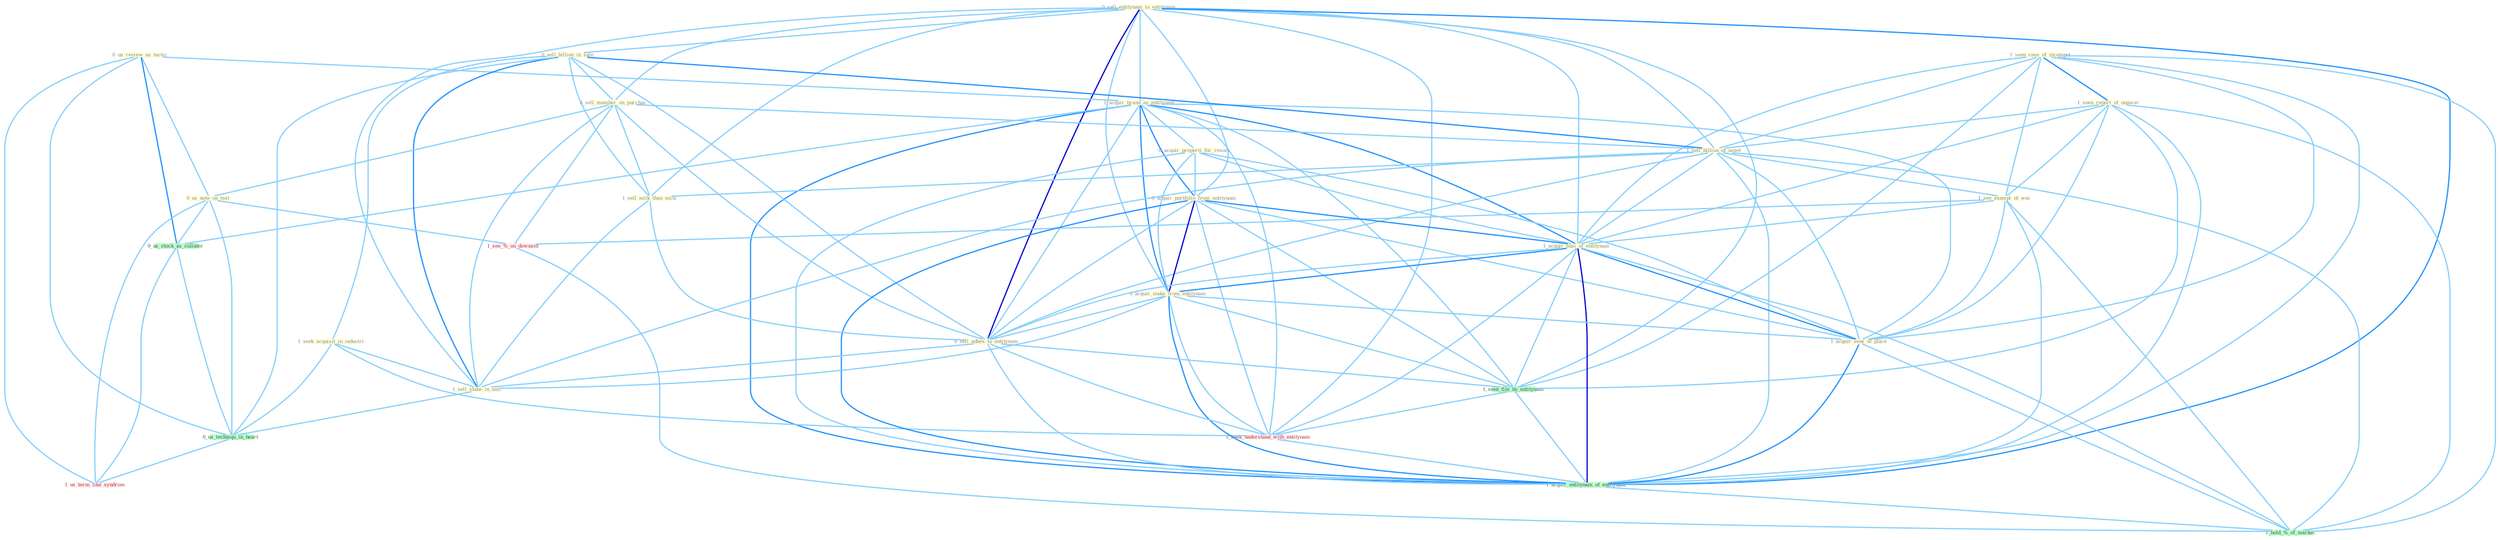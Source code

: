 Graph G{ 
    node
    [shape=polygon,style=filled,width=.5,height=.06,color="#BDFCC9",fixedsize=true,fontsize=4,
    fontcolor="#2f4f4f"];
    {node
    [color="#ffffe0", fontcolor="#8b7d6b"] "0_sell_entitynam_to_entitynam " "0_us_review_as_tactic " "1_acquir_brand_as_entitynam " "0_acquir_properti_for_resort " "1_seen_case_of_incompet " "0_sell_billion_in_sale " "1_seen_report_of_unawar " "1_seek_acquisit_in_industri " "0_sell_member_on_purchas " "1_sell_billion_of_asset " "1_see_exampl_of_wai " "0_us_note_on_test " "0_acquir_portfolio_from_entitynam " "1_sell_milk_than_milk " "1_acquir_busi_of_entitynam " "0_acquir_stake_from_entitynam " "0_sell_adhes_to_entitynam " "1_acquir_sens_of_place " "1_sell_stake_in_unit "}
{node [color="#fff0f5", fontcolor="#b22222"] "1_seek_understand_with_entitynam " "1_see_%_on_downsid " "1_us_term_like_syndrom "}
edge [color="#B0E2FF"];

	"0_sell_entitynam_to_entitynam " -- "1_acquir_brand_as_entitynam " [w="1", color="#87cefa" ];
	"0_sell_entitynam_to_entitynam " -- "0_sell_billion_in_sale " [w="1", color="#87cefa" ];
	"0_sell_entitynam_to_entitynam " -- "0_sell_member_on_purchas " [w="1", color="#87cefa" ];
	"0_sell_entitynam_to_entitynam " -- "1_sell_billion_of_asset " [w="1", color="#87cefa" ];
	"0_sell_entitynam_to_entitynam " -- "0_acquir_portfolio_from_entitynam " [w="1", color="#87cefa" ];
	"0_sell_entitynam_to_entitynam " -- "1_sell_milk_than_milk " [w="1", color="#87cefa" ];
	"0_sell_entitynam_to_entitynam " -- "1_acquir_busi_of_entitynam " [w="1", color="#87cefa" ];
	"0_sell_entitynam_to_entitynam " -- "0_acquir_stake_from_entitynam " [w="1", color="#87cefa" ];
	"0_sell_entitynam_to_entitynam " -- "0_sell_adhes_to_entitynam " [w="3", color="#0000cd" , len=0.6];
	"0_sell_entitynam_to_entitynam " -- "1_sell_stake_in_unit " [w="1", color="#87cefa" ];
	"0_sell_entitynam_to_entitynam " -- "1_seen_file_by_entitynam " [w="1", color="#87cefa" ];
	"0_sell_entitynam_to_entitynam " -- "1_seek_understand_with_entitynam " [w="1", color="#87cefa" ];
	"0_sell_entitynam_to_entitynam " -- "1_acquir_entitynam_of_entitynam " [w="2", color="#1e90ff" , len=0.8];
	"0_us_review_as_tactic " -- "1_acquir_brand_as_entitynam " [w="1", color="#87cefa" ];
	"0_us_review_as_tactic " -- "0_us_note_on_test " [w="1", color="#87cefa" ];
	"0_us_review_as_tactic " -- "0_us_stock_as_collater " [w="2", color="#1e90ff" , len=0.8];
	"0_us_review_as_tactic " -- "0_us_techniqu_in_heart " [w="1", color="#87cefa" ];
	"0_us_review_as_tactic " -- "1_us_term_like_syndrom " [w="1", color="#87cefa" ];
	"1_acquir_brand_as_entitynam " -- "0_acquir_properti_for_resort " [w="1", color="#87cefa" ];
	"1_acquir_brand_as_entitynam " -- "0_acquir_portfolio_from_entitynam " [w="2", color="#1e90ff" , len=0.8];
	"1_acquir_brand_as_entitynam " -- "1_acquir_busi_of_entitynam " [w="2", color="#1e90ff" , len=0.8];
	"1_acquir_brand_as_entitynam " -- "0_acquir_stake_from_entitynam " [w="2", color="#1e90ff" , len=0.8];
	"1_acquir_brand_as_entitynam " -- "0_sell_adhes_to_entitynam " [w="1", color="#87cefa" ];
	"1_acquir_brand_as_entitynam " -- "1_acquir_sens_of_place " [w="1", color="#87cefa" ];
	"1_acquir_brand_as_entitynam " -- "1_seen_file_by_entitynam " [w="1", color="#87cefa" ];
	"1_acquir_brand_as_entitynam " -- "0_us_stock_as_collater " [w="1", color="#87cefa" ];
	"1_acquir_brand_as_entitynam " -- "1_seek_understand_with_entitynam " [w="1", color="#87cefa" ];
	"1_acquir_brand_as_entitynam " -- "1_acquir_entitynam_of_entitynam " [w="2", color="#1e90ff" , len=0.8];
	"0_acquir_properti_for_resort " -- "0_acquir_portfolio_from_entitynam " [w="1", color="#87cefa" ];
	"0_acquir_properti_for_resort " -- "1_acquir_busi_of_entitynam " [w="1", color="#87cefa" ];
	"0_acquir_properti_for_resort " -- "0_acquir_stake_from_entitynam " [w="1", color="#87cefa" ];
	"0_acquir_properti_for_resort " -- "1_acquir_sens_of_place " [w="1", color="#87cefa" ];
	"0_acquir_properti_for_resort " -- "1_acquir_entitynam_of_entitynam " [w="1", color="#87cefa" ];
	"1_seen_case_of_incompet " -- "1_seen_report_of_unawar " [w="2", color="#1e90ff" , len=0.8];
	"1_seen_case_of_incompet " -- "1_sell_billion_of_asset " [w="1", color="#87cefa" ];
	"1_seen_case_of_incompet " -- "1_see_exampl_of_wai " [w="1", color="#87cefa" ];
	"1_seen_case_of_incompet " -- "1_acquir_busi_of_entitynam " [w="1", color="#87cefa" ];
	"1_seen_case_of_incompet " -- "1_acquir_sens_of_place " [w="1", color="#87cefa" ];
	"1_seen_case_of_incompet " -- "1_seen_file_by_entitynam " [w="1", color="#87cefa" ];
	"1_seen_case_of_incompet " -- "1_acquir_entitynam_of_entitynam " [w="1", color="#87cefa" ];
	"1_seen_case_of_incompet " -- "1_hold_%_of_market " [w="1", color="#87cefa" ];
	"0_sell_billion_in_sale " -- "1_seek_acquisit_in_industri " [w="1", color="#87cefa" ];
	"0_sell_billion_in_sale " -- "0_sell_member_on_purchas " [w="1", color="#87cefa" ];
	"0_sell_billion_in_sale " -- "1_sell_billion_of_asset " [w="2", color="#1e90ff" , len=0.8];
	"0_sell_billion_in_sale " -- "1_sell_milk_than_milk " [w="1", color="#87cefa" ];
	"0_sell_billion_in_sale " -- "0_sell_adhes_to_entitynam " [w="1", color="#87cefa" ];
	"0_sell_billion_in_sale " -- "1_sell_stake_in_unit " [w="2", color="#1e90ff" , len=0.8];
	"0_sell_billion_in_sale " -- "0_us_techniqu_in_heart " [w="1", color="#87cefa" ];
	"1_seen_report_of_unawar " -- "1_sell_billion_of_asset " [w="1", color="#87cefa" ];
	"1_seen_report_of_unawar " -- "1_see_exampl_of_wai " [w="1", color="#87cefa" ];
	"1_seen_report_of_unawar " -- "1_acquir_busi_of_entitynam " [w="1", color="#87cefa" ];
	"1_seen_report_of_unawar " -- "1_acquir_sens_of_place " [w="1", color="#87cefa" ];
	"1_seen_report_of_unawar " -- "1_seen_file_by_entitynam " [w="1", color="#87cefa" ];
	"1_seen_report_of_unawar " -- "1_acquir_entitynam_of_entitynam " [w="1", color="#87cefa" ];
	"1_seen_report_of_unawar " -- "1_hold_%_of_market " [w="1", color="#87cefa" ];
	"1_seek_acquisit_in_industri " -- "1_sell_stake_in_unit " [w="1", color="#87cefa" ];
	"1_seek_acquisit_in_industri " -- "1_seek_understand_with_entitynam " [w="1", color="#87cefa" ];
	"1_seek_acquisit_in_industri " -- "0_us_techniqu_in_heart " [w="1", color="#87cefa" ];
	"0_sell_member_on_purchas " -- "1_sell_billion_of_asset " [w="1", color="#87cefa" ];
	"0_sell_member_on_purchas " -- "0_us_note_on_test " [w="1", color="#87cefa" ];
	"0_sell_member_on_purchas " -- "1_sell_milk_than_milk " [w="1", color="#87cefa" ];
	"0_sell_member_on_purchas " -- "0_sell_adhes_to_entitynam " [w="1", color="#87cefa" ];
	"0_sell_member_on_purchas " -- "1_sell_stake_in_unit " [w="1", color="#87cefa" ];
	"0_sell_member_on_purchas " -- "1_see_%_on_downsid " [w="1", color="#87cefa" ];
	"1_sell_billion_of_asset " -- "1_see_exampl_of_wai " [w="1", color="#87cefa" ];
	"1_sell_billion_of_asset " -- "1_sell_milk_than_milk " [w="1", color="#87cefa" ];
	"1_sell_billion_of_asset " -- "1_acquir_busi_of_entitynam " [w="1", color="#87cefa" ];
	"1_sell_billion_of_asset " -- "0_sell_adhes_to_entitynam " [w="1", color="#87cefa" ];
	"1_sell_billion_of_asset " -- "1_acquir_sens_of_place " [w="1", color="#87cefa" ];
	"1_sell_billion_of_asset " -- "1_sell_stake_in_unit " [w="1", color="#87cefa" ];
	"1_sell_billion_of_asset " -- "1_acquir_entitynam_of_entitynam " [w="1", color="#87cefa" ];
	"1_sell_billion_of_asset " -- "1_hold_%_of_market " [w="1", color="#87cefa" ];
	"1_see_exampl_of_wai " -- "1_acquir_busi_of_entitynam " [w="1", color="#87cefa" ];
	"1_see_exampl_of_wai " -- "1_acquir_sens_of_place " [w="1", color="#87cefa" ];
	"1_see_exampl_of_wai " -- "1_acquir_entitynam_of_entitynam " [w="1", color="#87cefa" ];
	"1_see_exampl_of_wai " -- "1_see_%_on_downsid " [w="1", color="#87cefa" ];
	"1_see_exampl_of_wai " -- "1_hold_%_of_market " [w="1", color="#87cefa" ];
	"0_us_note_on_test " -- "0_us_stock_as_collater " [w="1", color="#87cefa" ];
	"0_us_note_on_test " -- "0_us_techniqu_in_heart " [w="1", color="#87cefa" ];
	"0_us_note_on_test " -- "1_see_%_on_downsid " [w="1", color="#87cefa" ];
	"0_us_note_on_test " -- "1_us_term_like_syndrom " [w="1", color="#87cefa" ];
	"0_acquir_portfolio_from_entitynam " -- "1_acquir_busi_of_entitynam " [w="2", color="#1e90ff" , len=0.8];
	"0_acquir_portfolio_from_entitynam " -- "0_acquir_stake_from_entitynam " [w="3", color="#0000cd" , len=0.6];
	"0_acquir_portfolio_from_entitynam " -- "0_sell_adhes_to_entitynam " [w="1", color="#87cefa" ];
	"0_acquir_portfolio_from_entitynam " -- "1_acquir_sens_of_place " [w="1", color="#87cefa" ];
	"0_acquir_portfolio_from_entitynam " -- "1_seen_file_by_entitynam " [w="1", color="#87cefa" ];
	"0_acquir_portfolio_from_entitynam " -- "1_seek_understand_with_entitynam " [w="1", color="#87cefa" ];
	"0_acquir_portfolio_from_entitynam " -- "1_acquir_entitynam_of_entitynam " [w="2", color="#1e90ff" , len=0.8];
	"1_sell_milk_than_milk " -- "0_sell_adhes_to_entitynam " [w="1", color="#87cefa" ];
	"1_sell_milk_than_milk " -- "1_sell_stake_in_unit " [w="1", color="#87cefa" ];
	"1_acquir_busi_of_entitynam " -- "0_acquir_stake_from_entitynam " [w="2", color="#1e90ff" , len=0.8];
	"1_acquir_busi_of_entitynam " -- "0_sell_adhes_to_entitynam " [w="1", color="#87cefa" ];
	"1_acquir_busi_of_entitynam " -- "1_acquir_sens_of_place " [w="2", color="#1e90ff" , len=0.8];
	"1_acquir_busi_of_entitynam " -- "1_seen_file_by_entitynam " [w="1", color="#87cefa" ];
	"1_acquir_busi_of_entitynam " -- "1_seek_understand_with_entitynam " [w="1", color="#87cefa" ];
	"1_acquir_busi_of_entitynam " -- "1_acquir_entitynam_of_entitynam " [w="3", color="#0000cd" , len=0.6];
	"1_acquir_busi_of_entitynam " -- "1_hold_%_of_market " [w="1", color="#87cefa" ];
	"0_acquir_stake_from_entitynam " -- "0_sell_adhes_to_entitynam " [w="1", color="#87cefa" ];
	"0_acquir_stake_from_entitynam " -- "1_acquir_sens_of_place " [w="1", color="#87cefa" ];
	"0_acquir_stake_from_entitynam " -- "1_sell_stake_in_unit " [w="1", color="#87cefa" ];
	"0_acquir_stake_from_entitynam " -- "1_seen_file_by_entitynam " [w="1", color="#87cefa" ];
	"0_acquir_stake_from_entitynam " -- "1_seek_understand_with_entitynam " [w="1", color="#87cefa" ];
	"0_acquir_stake_from_entitynam " -- "1_acquir_entitynam_of_entitynam " [w="2", color="#1e90ff" , len=0.8];
	"0_sell_adhes_to_entitynam " -- "1_sell_stake_in_unit " [w="1", color="#87cefa" ];
	"0_sell_adhes_to_entitynam " -- "1_seen_file_by_entitynam " [w="1", color="#87cefa" ];
	"0_sell_adhes_to_entitynam " -- "1_seek_understand_with_entitynam " [w="1", color="#87cefa" ];
	"0_sell_adhes_to_entitynam " -- "1_acquir_entitynam_of_entitynam " [w="1", color="#87cefa" ];
	"1_acquir_sens_of_place " -- "1_acquir_entitynam_of_entitynam " [w="2", color="#1e90ff" , len=0.8];
	"1_acquir_sens_of_place " -- "1_hold_%_of_market " [w="1", color="#87cefa" ];
	"1_sell_stake_in_unit " -- "0_us_techniqu_in_heart " [w="1", color="#87cefa" ];
	"1_seen_file_by_entitynam " -- "1_seek_understand_with_entitynam " [w="1", color="#87cefa" ];
	"1_seen_file_by_entitynam " -- "1_acquir_entitynam_of_entitynam " [w="1", color="#87cefa" ];
	"0_us_stock_as_collater " -- "0_us_techniqu_in_heart " [w="1", color="#87cefa" ];
	"0_us_stock_as_collater " -- "1_us_term_like_syndrom " [w="1", color="#87cefa" ];
	"1_seek_understand_with_entitynam " -- "1_acquir_entitynam_of_entitynam " [w="1", color="#87cefa" ];
	"1_acquir_entitynam_of_entitynam " -- "1_hold_%_of_market " [w="1", color="#87cefa" ];
	"0_us_techniqu_in_heart " -- "1_us_term_like_syndrom " [w="1", color="#87cefa" ];
	"1_see_%_on_downsid " -- "1_hold_%_of_market " [w="1", color="#87cefa" ];
}
